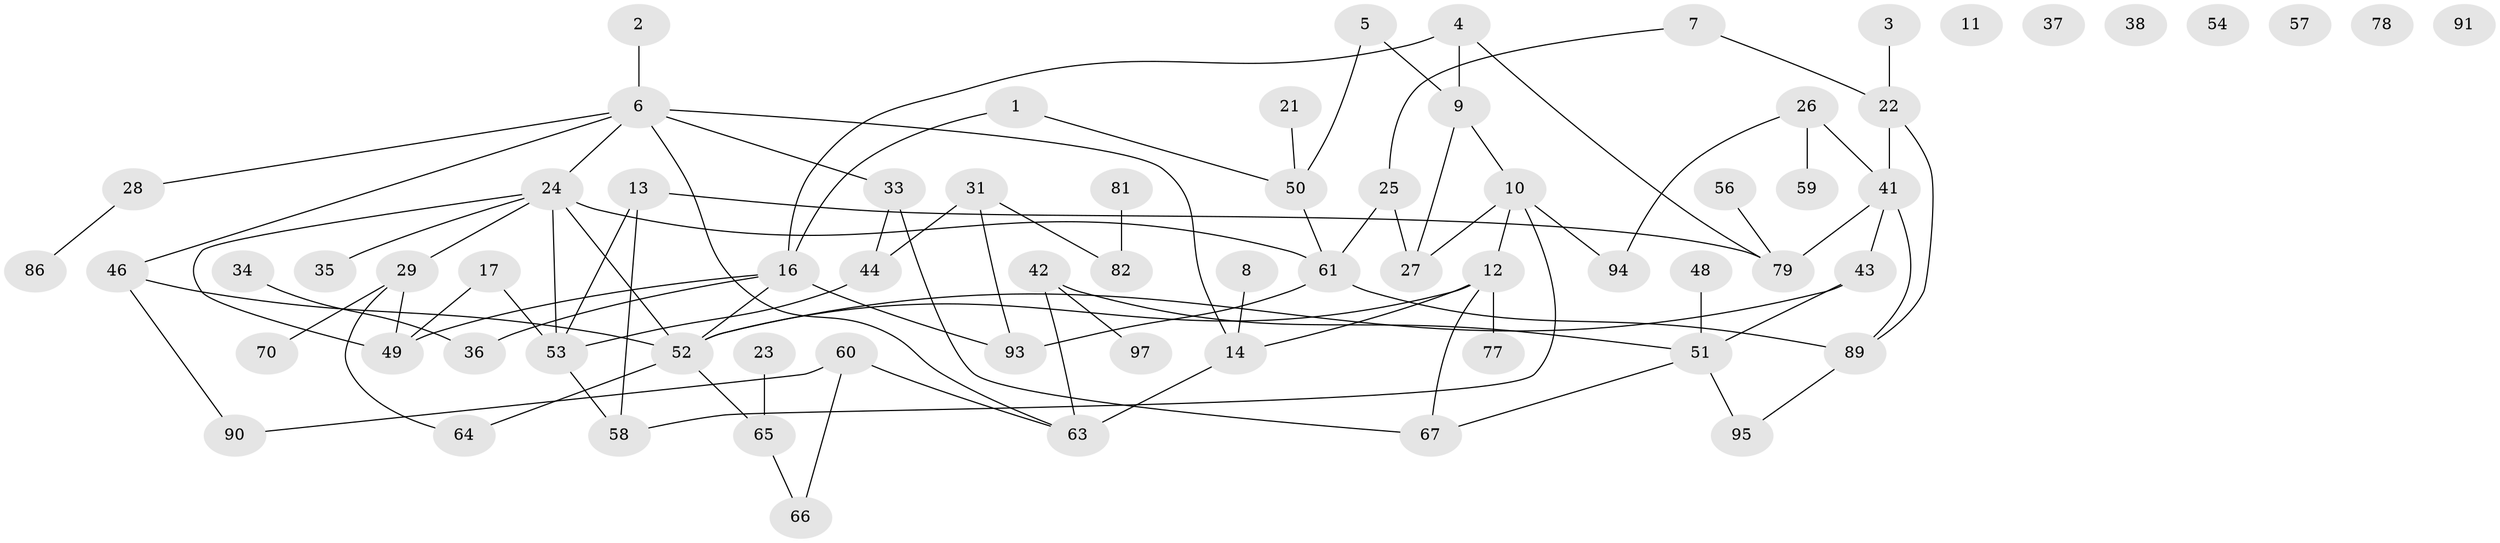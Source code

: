 // Generated by graph-tools (version 1.1) at 2025/23/03/03/25 07:23:27]
// undirected, 69 vertices, 90 edges
graph export_dot {
graph [start="1"]
  node [color=gray90,style=filled];
  1;
  2;
  3 [super="+19"];
  4;
  5;
  6 [super="+99"];
  7;
  8;
  9 [super="+85"];
  10 [super="+39"];
  11;
  12 [super="+18"];
  13 [super="+20"];
  14 [super="+15"];
  16 [super="+55"];
  17;
  21;
  22 [super="+30"];
  23;
  24 [super="+80"];
  25 [super="+40"];
  26 [super="+47"];
  27 [super="+73"];
  28 [super="+74"];
  29;
  31 [super="+32"];
  33 [super="+84"];
  34;
  35;
  36;
  37;
  38;
  41 [super="+45"];
  42 [super="+69"];
  43;
  44;
  46;
  48 [super="+98"];
  49 [super="+72"];
  50 [super="+88"];
  51;
  52 [super="+62"];
  53;
  54;
  56 [super="+76"];
  57;
  58 [super="+83"];
  59;
  60;
  61 [super="+92"];
  63 [super="+96"];
  64 [super="+75"];
  65 [super="+71"];
  66;
  67 [super="+68"];
  70;
  77;
  78;
  79;
  81;
  82 [super="+87"];
  86;
  89;
  90;
  91;
  93;
  94;
  95;
  97;
  1 -- 16;
  1 -- 50;
  2 -- 6;
  3 -- 22;
  4 -- 9;
  4 -- 79;
  4 -- 16;
  5 -- 50;
  5 -- 9;
  6 -- 46;
  6 -- 63;
  6 -- 28;
  6 -- 24;
  6 -- 14;
  6 -- 33;
  7 -- 25;
  7 -- 22;
  8 -- 14;
  9 -- 27;
  9 -- 10;
  10 -- 94;
  10 -- 27;
  10 -- 12;
  10 -- 58;
  12 -- 14;
  12 -- 67;
  12 -- 77;
  12 -- 52;
  13 -- 53;
  13 -- 79;
  13 -- 58;
  14 -- 63;
  16 -- 36;
  16 -- 52;
  16 -- 93;
  16 -- 49;
  17 -- 49;
  17 -- 53;
  21 -- 50;
  22 -- 89;
  22 -- 41;
  23 -- 65;
  24 -- 35;
  24 -- 61;
  24 -- 52;
  24 -- 53;
  24 -- 29;
  24 -- 49;
  25 -- 27;
  25 -- 61;
  26 -- 41;
  26 -- 59;
  26 -- 94;
  28 -- 86;
  29 -- 64;
  29 -- 70;
  29 -- 49;
  31 -- 44;
  31 -- 93;
  31 -- 82;
  33 -- 44;
  33 -- 67;
  34 -- 36;
  41 -- 89;
  41 -- 43;
  41 -- 79;
  42 -- 63 [weight=2];
  42 -- 97;
  42 -- 51;
  43 -- 51;
  43 -- 52;
  44 -- 53;
  46 -- 52;
  46 -- 90;
  48 -- 51;
  50 -- 61;
  51 -- 95;
  51 -- 67;
  52 -- 64;
  52 -- 65;
  53 -- 58;
  56 -- 79;
  60 -- 63;
  60 -- 66;
  60 -- 90;
  61 -- 93;
  61 -- 89;
  65 -- 66;
  81 -- 82;
  89 -- 95;
}
